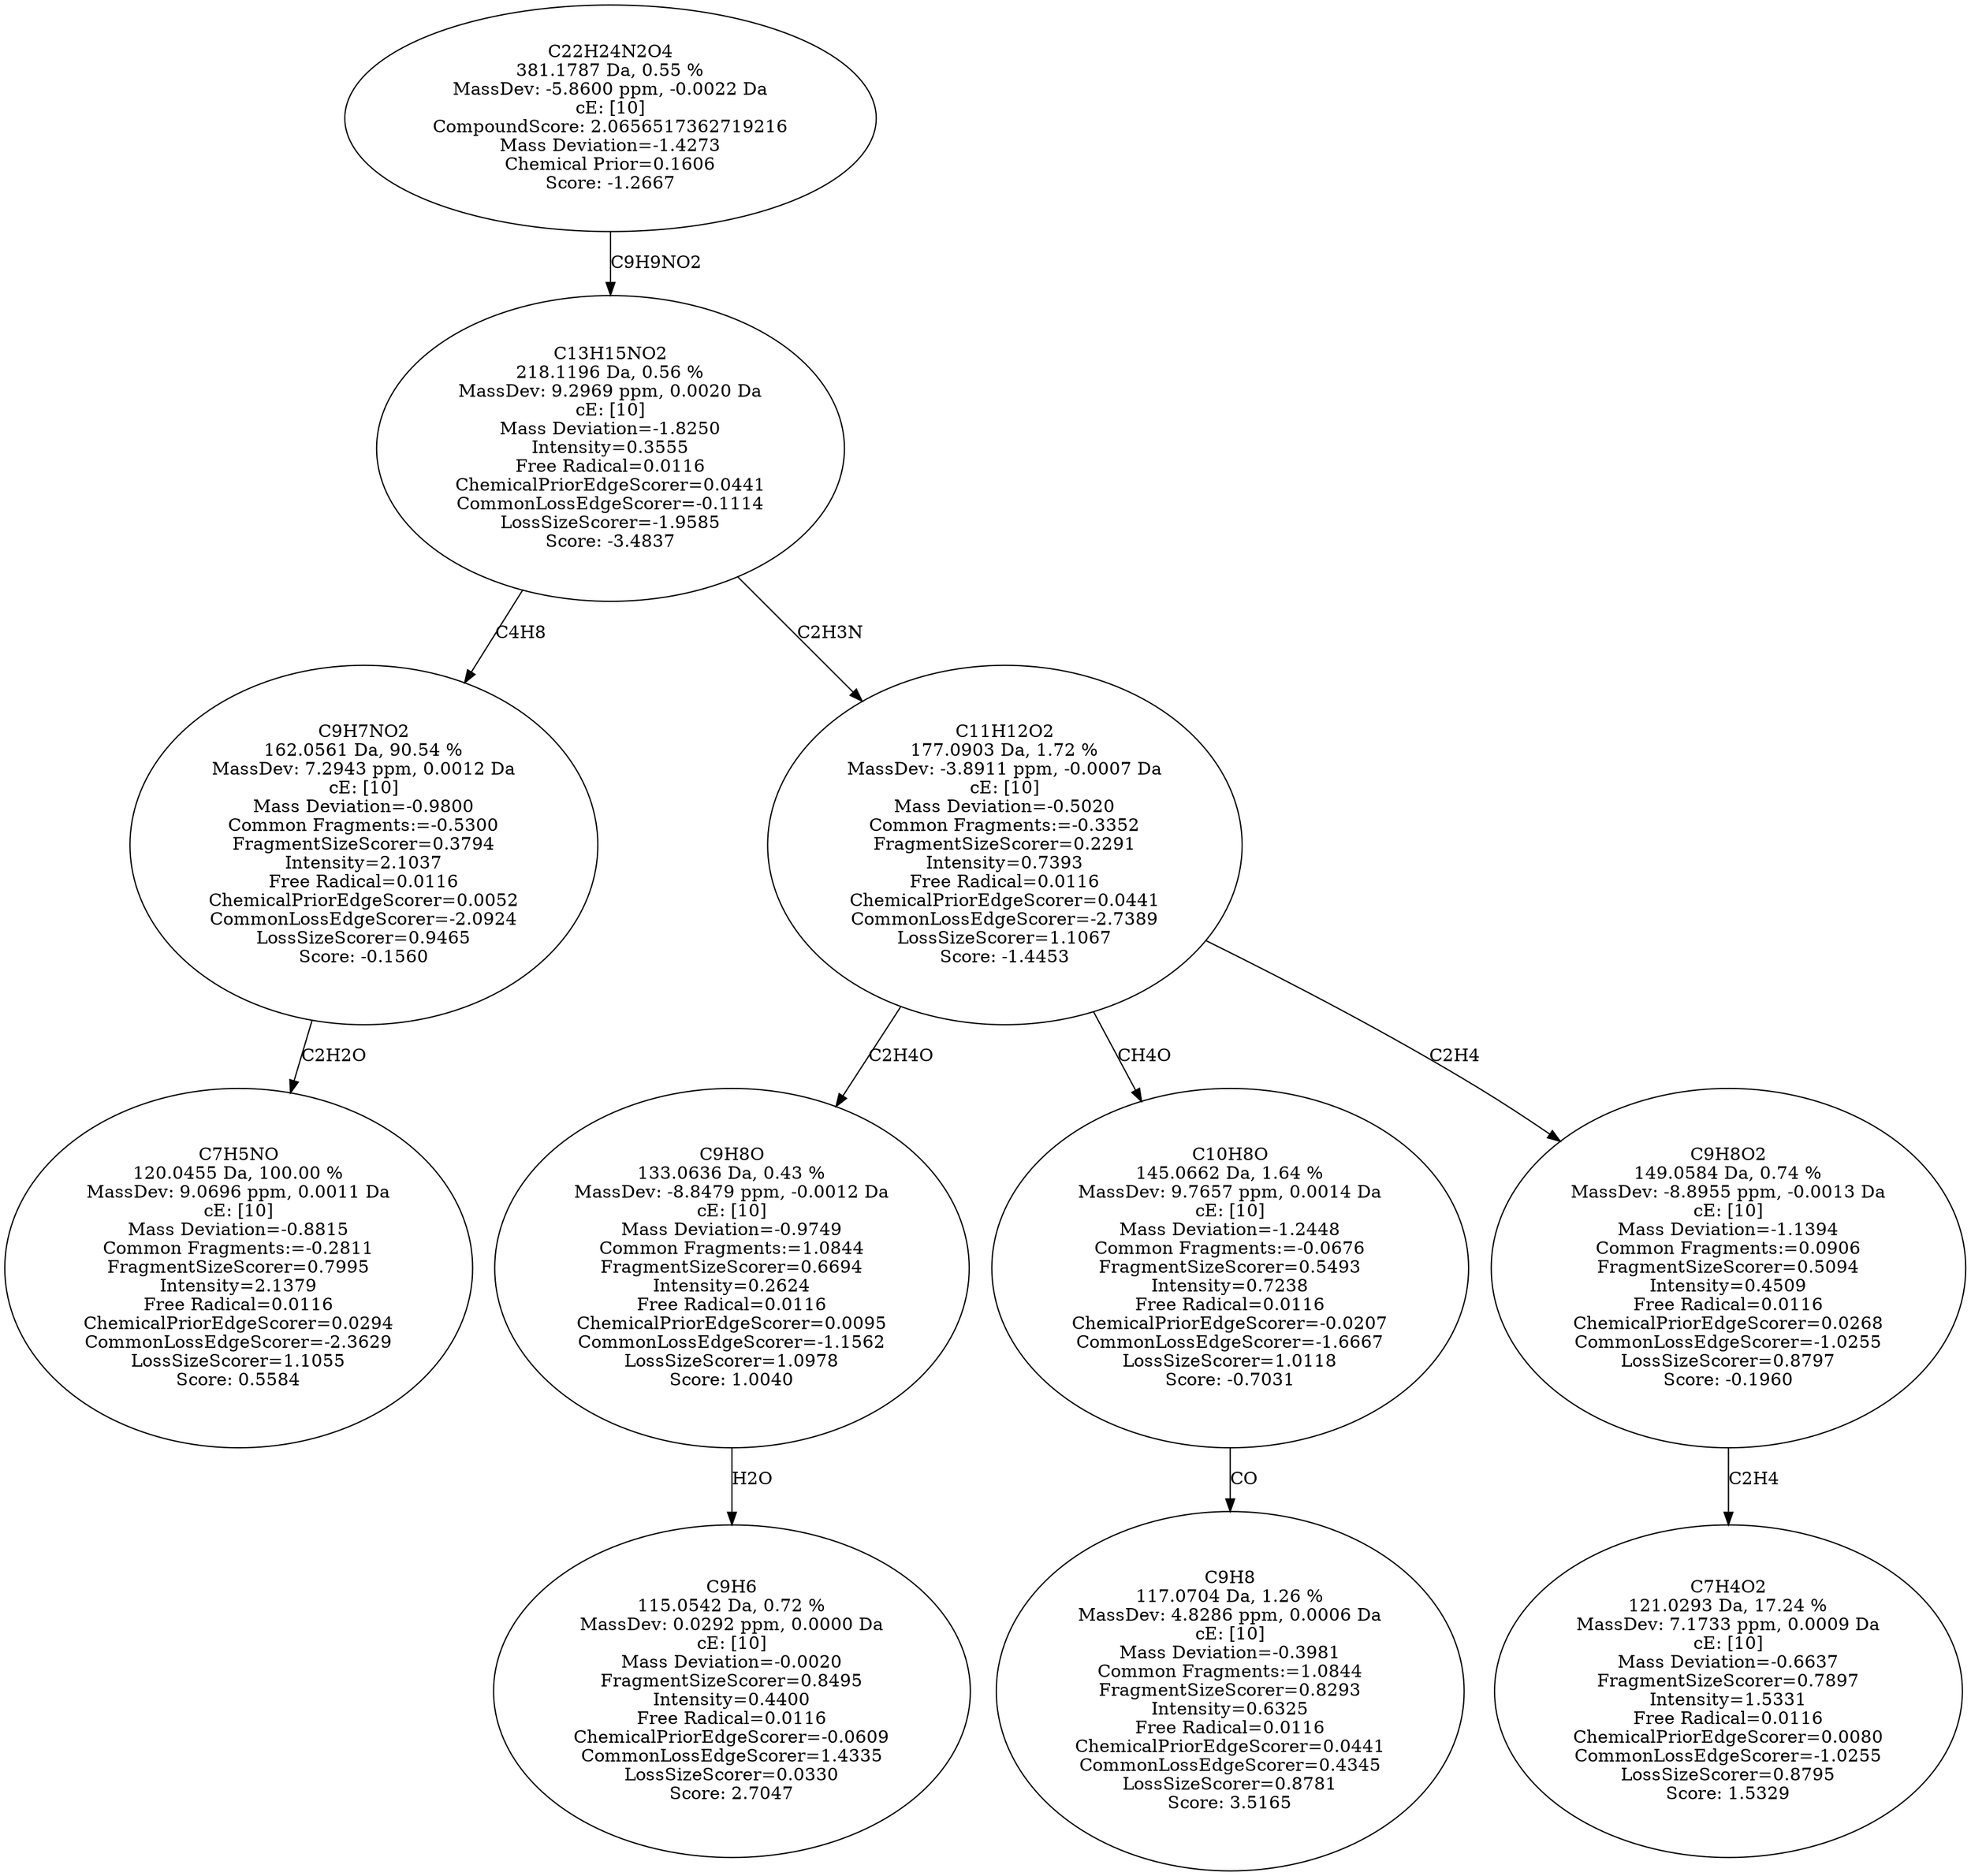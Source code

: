 strict digraph {
v1 [label="C7H5NO\n120.0455 Da, 100.00 %\nMassDev: 9.0696 ppm, 0.0011 Da\ncE: [10]\nMass Deviation=-0.8815\nCommon Fragments:=-0.2811\nFragmentSizeScorer=0.7995\nIntensity=2.1379\nFree Radical=0.0116\nChemicalPriorEdgeScorer=0.0294\nCommonLossEdgeScorer=-2.3629\nLossSizeScorer=1.1055\nScore: 0.5584"];
v2 [label="C9H7NO2\n162.0561 Da, 90.54 %\nMassDev: 7.2943 ppm, 0.0012 Da\ncE: [10]\nMass Deviation=-0.9800\nCommon Fragments:=-0.5300\nFragmentSizeScorer=0.3794\nIntensity=2.1037\nFree Radical=0.0116\nChemicalPriorEdgeScorer=0.0052\nCommonLossEdgeScorer=-2.0924\nLossSizeScorer=0.9465\nScore: -0.1560"];
v3 [label="C9H6\n115.0542 Da, 0.72 %\nMassDev: 0.0292 ppm, 0.0000 Da\ncE: [10]\nMass Deviation=-0.0020\nFragmentSizeScorer=0.8495\nIntensity=0.4400\nFree Radical=0.0116\nChemicalPriorEdgeScorer=-0.0609\nCommonLossEdgeScorer=1.4335\nLossSizeScorer=0.0330\nScore: 2.7047"];
v4 [label="C9H8O\n133.0636 Da, 0.43 %\nMassDev: -8.8479 ppm, -0.0012 Da\ncE: [10]\nMass Deviation=-0.9749\nCommon Fragments:=1.0844\nFragmentSizeScorer=0.6694\nIntensity=0.2624\nFree Radical=0.0116\nChemicalPriorEdgeScorer=0.0095\nCommonLossEdgeScorer=-1.1562\nLossSizeScorer=1.0978\nScore: 1.0040"];
v5 [label="C9H8\n117.0704 Da, 1.26 %\nMassDev: 4.8286 ppm, 0.0006 Da\ncE: [10]\nMass Deviation=-0.3981\nCommon Fragments:=1.0844\nFragmentSizeScorer=0.8293\nIntensity=0.6325\nFree Radical=0.0116\nChemicalPriorEdgeScorer=0.0441\nCommonLossEdgeScorer=0.4345\nLossSizeScorer=0.8781\nScore: 3.5165"];
v6 [label="C10H8O\n145.0662 Da, 1.64 %\nMassDev: 9.7657 ppm, 0.0014 Da\ncE: [10]\nMass Deviation=-1.2448\nCommon Fragments:=-0.0676\nFragmentSizeScorer=0.5493\nIntensity=0.7238\nFree Radical=0.0116\nChemicalPriorEdgeScorer=-0.0207\nCommonLossEdgeScorer=-1.6667\nLossSizeScorer=1.0118\nScore: -0.7031"];
v7 [label="C7H4O2\n121.0293 Da, 17.24 %\nMassDev: 7.1733 ppm, 0.0009 Da\ncE: [10]\nMass Deviation=-0.6637\nFragmentSizeScorer=0.7897\nIntensity=1.5331\nFree Radical=0.0116\nChemicalPriorEdgeScorer=0.0080\nCommonLossEdgeScorer=-1.0255\nLossSizeScorer=0.8795\nScore: 1.5329"];
v8 [label="C9H8O2\n149.0584 Da, 0.74 %\nMassDev: -8.8955 ppm, -0.0013 Da\ncE: [10]\nMass Deviation=-1.1394\nCommon Fragments:=0.0906\nFragmentSizeScorer=0.5094\nIntensity=0.4509\nFree Radical=0.0116\nChemicalPriorEdgeScorer=0.0268\nCommonLossEdgeScorer=-1.0255\nLossSizeScorer=0.8797\nScore: -0.1960"];
v9 [label="C11H12O2\n177.0903 Da, 1.72 %\nMassDev: -3.8911 ppm, -0.0007 Da\ncE: [10]\nMass Deviation=-0.5020\nCommon Fragments:=-0.3352\nFragmentSizeScorer=0.2291\nIntensity=0.7393\nFree Radical=0.0116\nChemicalPriorEdgeScorer=0.0441\nCommonLossEdgeScorer=-2.7389\nLossSizeScorer=1.1067\nScore: -1.4453"];
v10 [label="C13H15NO2\n218.1196 Da, 0.56 %\nMassDev: 9.2969 ppm, 0.0020 Da\ncE: [10]\nMass Deviation=-1.8250\nIntensity=0.3555\nFree Radical=0.0116\nChemicalPriorEdgeScorer=0.0441\nCommonLossEdgeScorer=-0.1114\nLossSizeScorer=-1.9585\nScore: -3.4837"];
v11 [label="C22H24N2O4\n381.1787 Da, 0.55 %\nMassDev: -5.8600 ppm, -0.0022 Da\ncE: [10]\nCompoundScore: 2.0656517362719216\nMass Deviation=-1.4273\nChemical Prior=0.1606\nScore: -1.2667"];
v2 -> v1 [label="C2H2O"];
v10 -> v2 [label="C4H8"];
v4 -> v3 [label="H2O"];
v9 -> v4 [label="C2H4O"];
v6 -> v5 [label="CO"];
v9 -> v6 [label="CH4O"];
v8 -> v7 [label="C2H4"];
v9 -> v8 [label="C2H4"];
v10 -> v9 [label="C2H3N"];
v11 -> v10 [label="C9H9NO2"];
}